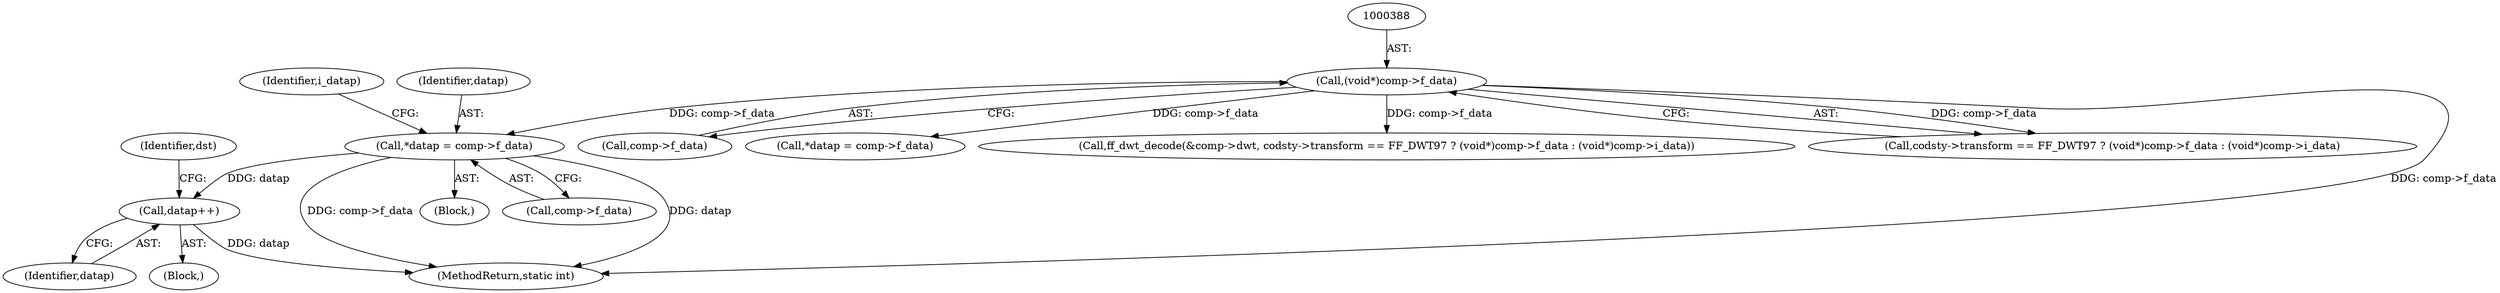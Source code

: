 digraph "0_FFmpeg_fe448cd28d674c3eff3072552eae366d0b659ce9@pointer" {
"1000711" [label="(Call,datap++)"];
"1000492" [label="(Call,*datap = comp->f_data)"];
"1000387" [label="(Call,(void*)comp->f_data)"];
"1000492" [label="(Call,*datap = comp->f_data)"];
"1000711" [label="(Call,datap++)"];
"1000389" [label="(Call,comp->f_data)"];
"1000714" [label="(Identifier,dst)"];
"1000680" [label="(Block,)"];
"1000802" [label="(Call,*datap = comp->f_data)"];
"1000376" [label="(Call,ff_dwt_decode(&comp->dwt, codsty->transform == FF_DWT97 ? (void*)comp->f_data : (void*)comp->i_data))"];
"1000474" [label="(Block,)"];
"1000381" [label="(Call,codsty->transform == FF_DWT97 ? (void*)comp->f_data : (void*)comp->i_data)"];
"1000387" [label="(Call,(void*)comp->f_data)"];
"1000494" [label="(Call,comp->f_data)"];
"1000499" [label="(Identifier,i_datap)"];
"1000493" [label="(Identifier,datap)"];
"1001090" [label="(MethodReturn,static int)"];
"1000712" [label="(Identifier,datap)"];
"1000711" -> "1000680"  [label="AST: "];
"1000711" -> "1000712"  [label="CFG: "];
"1000712" -> "1000711"  [label="AST: "];
"1000714" -> "1000711"  [label="CFG: "];
"1000711" -> "1001090"  [label="DDG: datap"];
"1000492" -> "1000711"  [label="DDG: datap"];
"1000492" -> "1000474"  [label="AST: "];
"1000492" -> "1000494"  [label="CFG: "];
"1000493" -> "1000492"  [label="AST: "];
"1000494" -> "1000492"  [label="AST: "];
"1000499" -> "1000492"  [label="CFG: "];
"1000492" -> "1001090"  [label="DDG: comp->f_data"];
"1000492" -> "1001090"  [label="DDG: datap"];
"1000387" -> "1000492"  [label="DDG: comp->f_data"];
"1000387" -> "1000381"  [label="AST: "];
"1000387" -> "1000389"  [label="CFG: "];
"1000388" -> "1000387"  [label="AST: "];
"1000389" -> "1000387"  [label="AST: "];
"1000381" -> "1000387"  [label="CFG: "];
"1000387" -> "1001090"  [label="DDG: comp->f_data"];
"1000387" -> "1000376"  [label="DDG: comp->f_data"];
"1000387" -> "1000381"  [label="DDG: comp->f_data"];
"1000387" -> "1000802"  [label="DDG: comp->f_data"];
}
